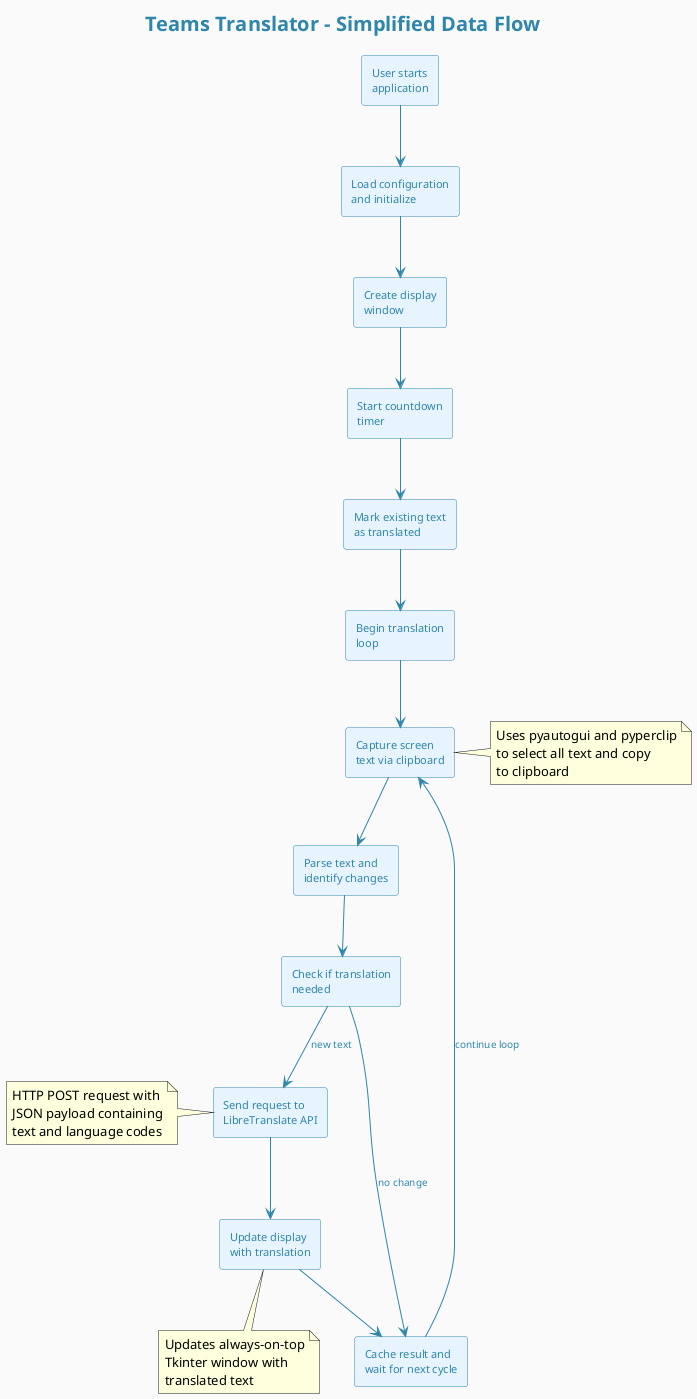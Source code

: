 @startuml simple_data_flow
skinparam backgroundColor #FAFAFA
skinparam handwritten false
skinparam monochrome false
skinparam shadowing false

skinparam rectangle {
    BackgroundColor #E8F4FD
    BorderColor #2E86AB
    FontColor #2E86AB
    FontSize 11
    FontName Arial
}

skinparam arrow {
    Color #2E86AB
    FontColor #2E86AB
    FontSize 10
}

title <size:20><color:#2E86AB>Teams Translator - Simplified Data Flow</color></size>

rectangle "User starts\napplication" as start
rectangle "Load configuration\nand initialize" as init
rectangle "Create display\nwindow" as window
rectangle "Start countdown\ntimer" as countdown
rectangle "Mark existing text\nas translated" as mark
rectangle "Begin translation\nloop" as loop

rectangle "Capture screen\ntext via clipboard" as capture
rectangle "Parse text and\nidentify changes" as parse
rectangle "Check if translation\nneeded" as check
rectangle "Send request to\nLibreTranslate API" as translate
rectangle "Update display\nwith translation" as display
rectangle "Cache result and\nwait for next cycle" as cache

start --> init
init --> window
window --> countdown
countdown --> mark
mark --> loop

loop --> capture
capture --> parse
parse --> check
check --> translate : new text
check --> cache : no change
translate --> display
display --> cache
cache --> capture : continue loop

note right of capture
    Uses pyautogui and pyperclip
    to select all text and copy
    to clipboard
end note

note left of translate
    HTTP POST request with
    JSON payload containing
    text and language codes
end note

note bottom of display
    Updates always-on-top
    Tkinter window with
    translated text
end note

@enduml